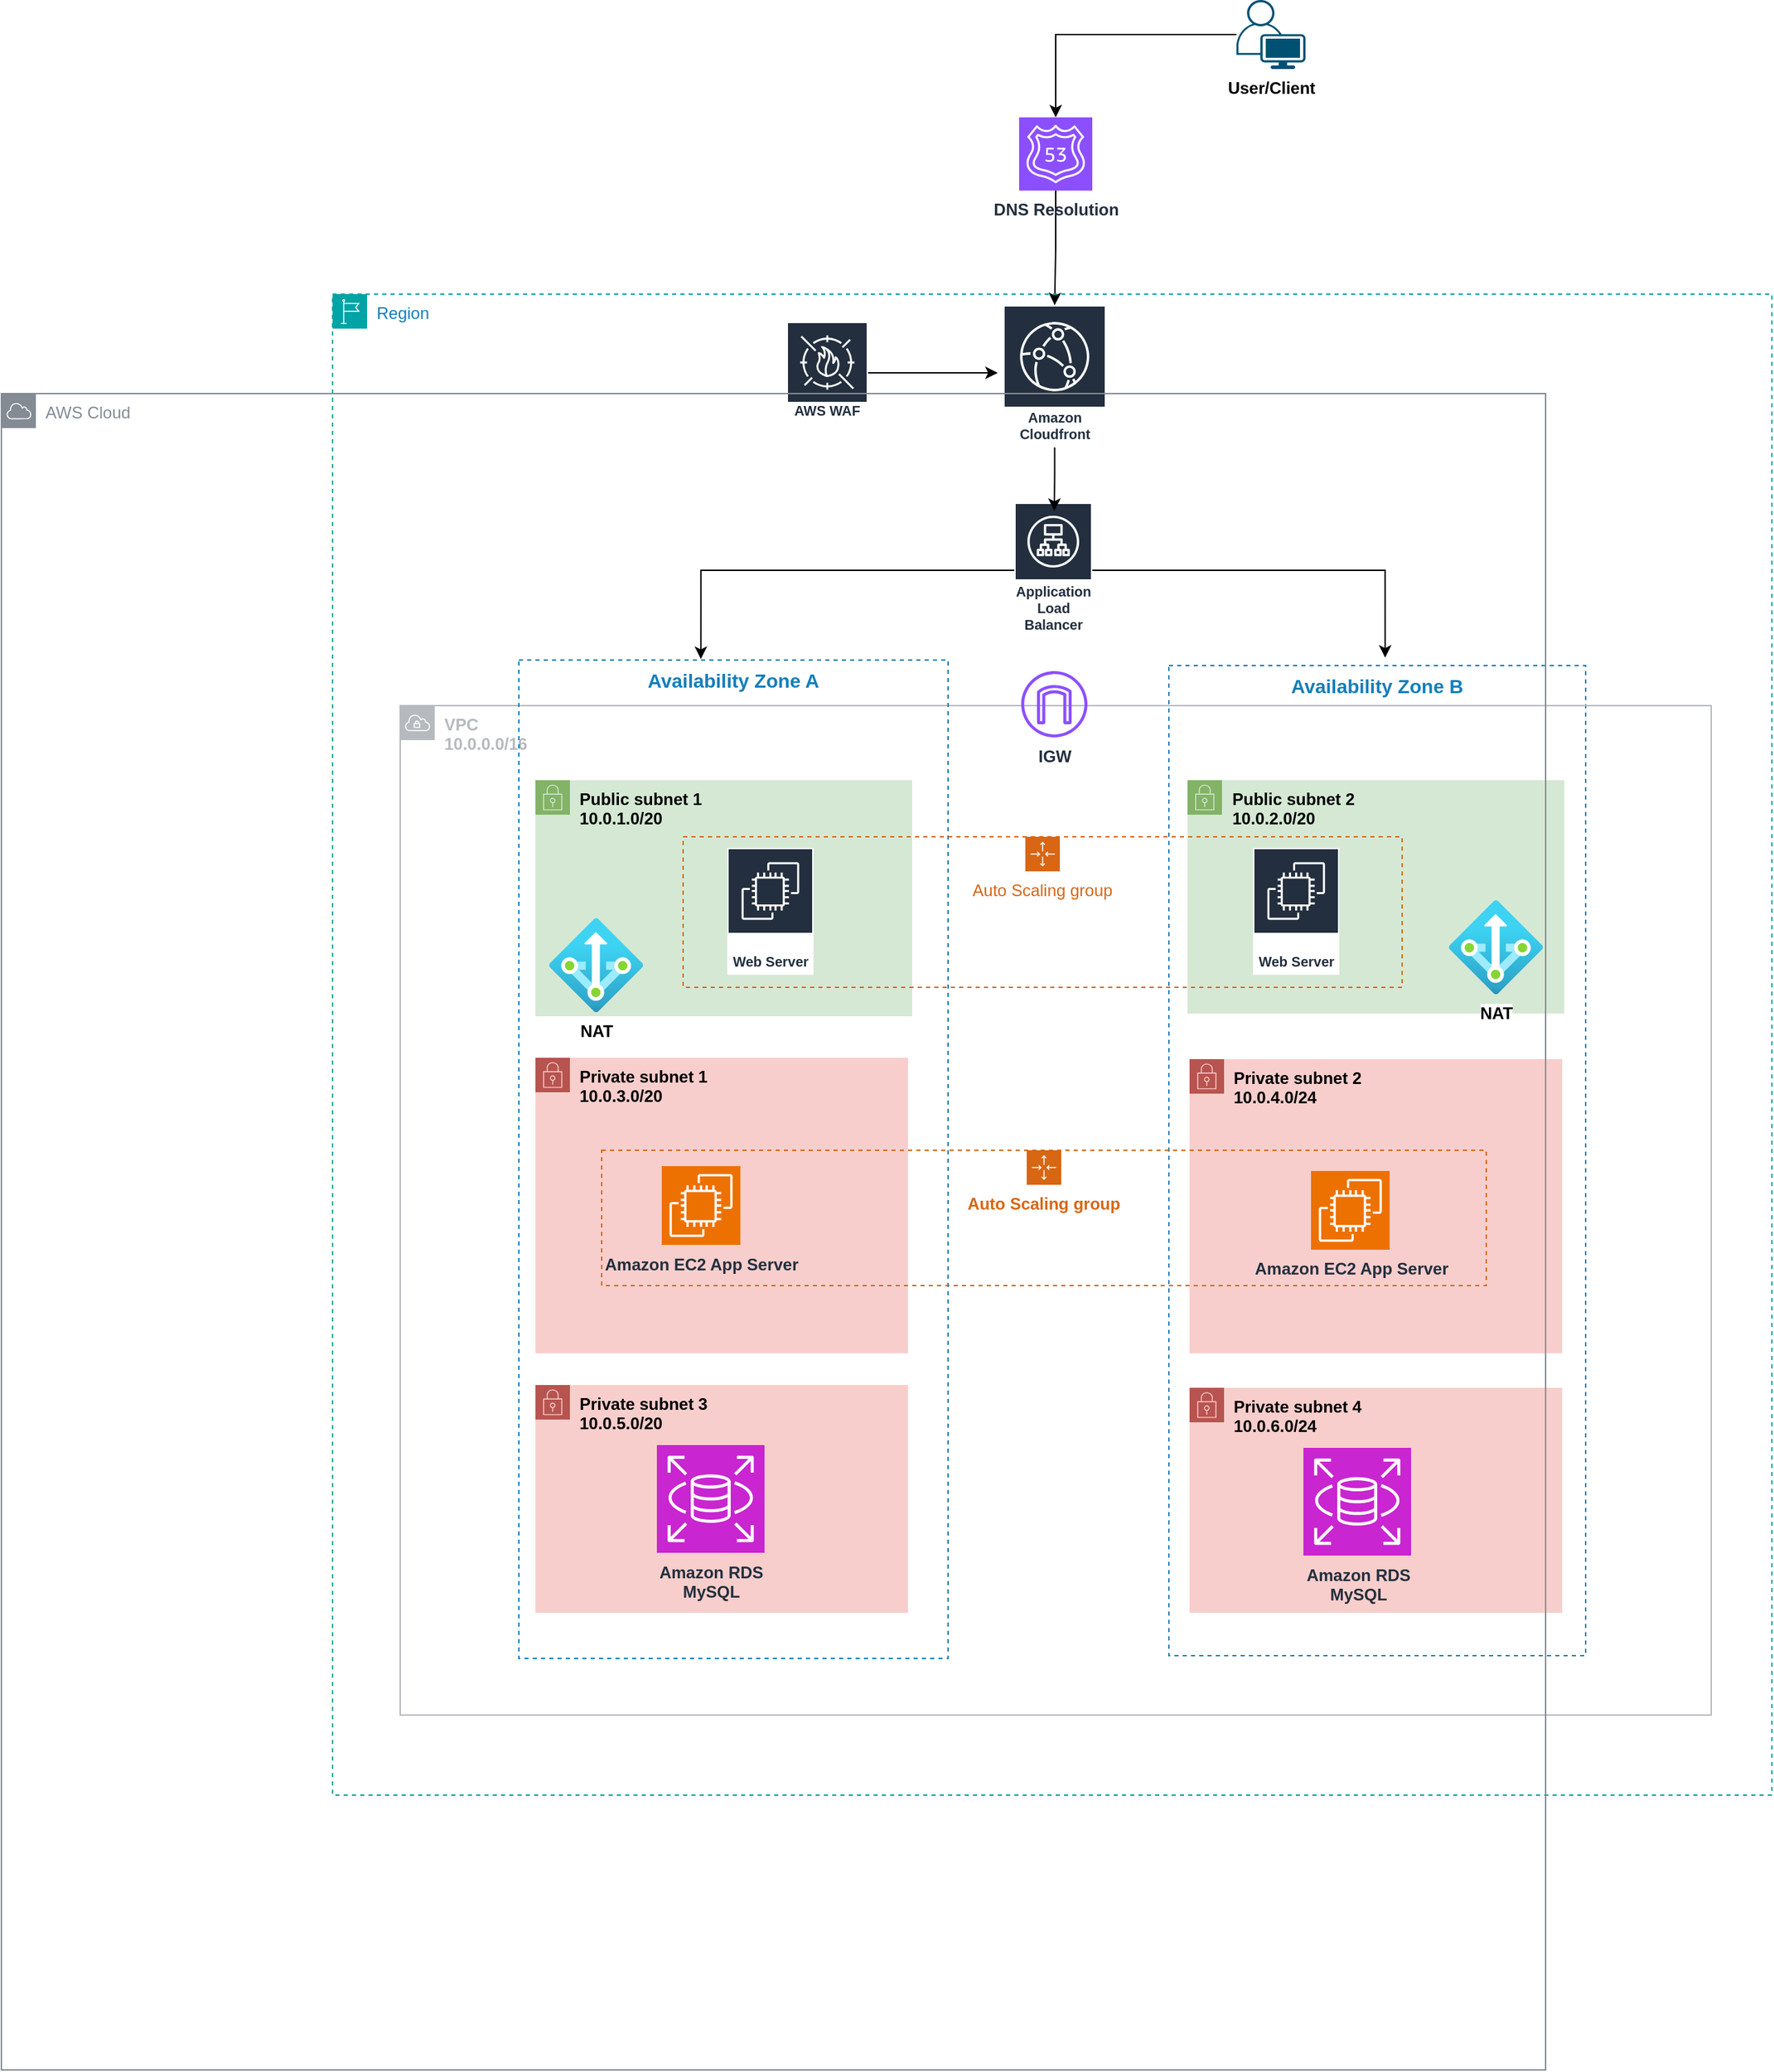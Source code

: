 <mxfile version="26.0.2">
  <diagram name="Page-1" id="Mj01vQmTqiHDOMcXLqe-">
    <mxGraphModel dx="1514" dy="1002" grid="0" gridSize="10" guides="1" tooltips="1" connect="1" arrows="1" fold="1" page="0" pageScale="1" pageWidth="850" pageHeight="1100" math="0" shadow="0">
      <root>
        <mxCell id="0" />
        <mxCell id="1" parent="0" />
        <mxCell id="mK-joGygMqxf5K3vpNRD-10" value="&lt;b&gt;&lt;font style=&quot;font-size: 14px;&quot;&gt;Availability Zone B&lt;br&gt;&lt;/font&gt;&lt;/b&gt;" style="fillColor=none;strokeColor=#147EBA;dashed=1;verticalAlign=top;fontStyle=0;fontColor=#147EBA;whiteSpace=wrap;html=1;" vertex="1" parent="1">
          <mxGeometry x="508" y="208" width="302" height="717" as="geometry" />
        </mxCell>
        <mxCell id="mK-joGygMqxf5K3vpNRD-6" value="&lt;div&gt;&lt;b&gt;VPC&lt;/b&gt;&lt;/div&gt;&lt;div&gt;&lt;b&gt;10.0.0.0/16&lt;br&gt;&lt;/b&gt;&lt;/div&gt;&lt;b&gt;&lt;br&gt;&lt;/b&gt;" style="sketch=0;outlineConnect=0;gradientColor=none;html=1;whiteSpace=wrap;fontSize=12;fontStyle=0;shape=mxgraph.aws4.group;grIcon=mxgraph.aws4.group_vpc;strokeColor=#B6BABF;fillColor=none;verticalAlign=top;align=left;spacingLeft=30;fontColor=#B6BABF;dashed=0;" vertex="1" parent="1">
          <mxGeometry x="-49" y="237" width="950" height="731" as="geometry" />
        </mxCell>
        <mxCell id="mK-joGygMqxf5K3vpNRD-9" value="&lt;b&gt;&lt;font style=&quot;font-size: 14px;&quot;&gt;Availability Zone A&lt;br&gt;&lt;/font&gt;&lt;/b&gt;" style="fillColor=none;strokeColor=#147EBA;dashed=1;verticalAlign=top;fontStyle=0;fontColor=#147EBA;whiteSpace=wrap;html=1;" vertex="1" parent="1">
          <mxGeometry x="37" y="204" width="311" height="723" as="geometry" />
        </mxCell>
        <mxCell id="mK-joGygMqxf5K3vpNRD-3" value="&lt;b&gt;User/Client&lt;/b&gt;" style="points=[[0.35,0,0],[0.98,0.51,0],[1,0.71,0],[0.67,1,0],[0,0.795,0],[0,0.65,0]];verticalLabelPosition=bottom;sketch=0;html=1;verticalAlign=top;aspect=fixed;align=center;pointerEvents=1;shape=mxgraph.cisco19.user;fillColor=#005073;strokeColor=none;" vertex="1" parent="1">
          <mxGeometry x="557" y="-274" width="50" height="50" as="geometry" />
        </mxCell>
        <mxCell id="mK-joGygMqxf5K3vpNRD-29" style="edgeStyle=orthogonalEdgeStyle;rounded=0;orthogonalLoop=1;jettySize=auto;html=1;" edge="1" parent="1" source="mK-joGygMqxf5K3vpNRD-4" target="mK-joGygMqxf5K3vpNRD-26">
          <mxGeometry relative="1" as="geometry" />
        </mxCell>
        <mxCell id="mK-joGygMqxf5K3vpNRD-4" value="&lt;b&gt;DNS Resolution&lt;br&gt;&lt;/b&gt;" style="sketch=0;points=[[0,0,0],[0.25,0,0],[0.5,0,0],[0.75,0,0],[1,0,0],[0,1,0],[0.25,1,0],[0.5,1,0],[0.75,1,0],[1,1,0],[0,0.25,0],[0,0.5,0],[0,0.75,0],[1,0.25,0],[1,0.5,0],[1,0.75,0]];outlineConnect=0;fontColor=#232F3E;fillColor=#8C4FFF;strokeColor=#ffffff;dashed=0;verticalLabelPosition=bottom;verticalAlign=top;align=center;html=1;fontSize=12;fontStyle=0;aspect=fixed;shape=mxgraph.aws4.resourceIcon;resIcon=mxgraph.aws4.route_53;" vertex="1" parent="1">
          <mxGeometry x="399.5" y="-189" width="53" height="53" as="geometry" />
        </mxCell>
        <mxCell id="mK-joGygMqxf5K3vpNRD-5" style="edgeStyle=orthogonalEdgeStyle;rounded=0;orthogonalLoop=1;jettySize=auto;html=1;entryX=0.5;entryY=0;entryDx=0;entryDy=0;entryPerimeter=0;" edge="1" parent="1" source="mK-joGygMqxf5K3vpNRD-3" target="mK-joGygMqxf5K3vpNRD-4">
          <mxGeometry relative="1" as="geometry" />
        </mxCell>
        <mxCell id="mK-joGygMqxf5K3vpNRD-7" value="&lt;b&gt;IGW&lt;/b&gt;" style="sketch=0;outlineConnect=0;fontColor=#232F3E;gradientColor=none;fillColor=#8C4FFF;strokeColor=none;dashed=0;verticalLabelPosition=bottom;verticalAlign=top;align=center;html=1;fontSize=12;fontStyle=0;aspect=fixed;pointerEvents=1;shape=mxgraph.aws4.internet_gateway;" vertex="1" parent="1">
          <mxGeometry x="401" y="212" width="48" height="48" as="geometry" />
        </mxCell>
        <mxCell id="mK-joGygMqxf5K3vpNRD-31" style="edgeStyle=orthogonalEdgeStyle;rounded=0;orthogonalLoop=1;jettySize=auto;html=1;" edge="1" parent="1" source="mK-joGygMqxf5K3vpNRD-25">
          <mxGeometry relative="1" as="geometry">
            <mxPoint x="384" y="-4" as="targetPoint" />
          </mxGeometry>
        </mxCell>
        <mxCell id="mK-joGygMqxf5K3vpNRD-25" value="AWS WAF" style="sketch=0;outlineConnect=0;fontColor=#232F3E;gradientColor=none;strokeColor=#ffffff;fillColor=#232F3E;dashed=0;verticalLabelPosition=middle;verticalAlign=bottom;align=center;html=1;whiteSpace=wrap;fontSize=10;fontStyle=1;spacing=3;shape=mxgraph.aws4.productIcon;prIcon=mxgraph.aws4.waf;" vertex="1" parent="1">
          <mxGeometry x="231" y="-41" width="59" height="74" as="geometry" />
        </mxCell>
        <mxCell id="mK-joGygMqxf5K3vpNRD-26" value="Amazon Cloudfront" style="sketch=0;outlineConnect=0;fontColor=#232F3E;gradientColor=none;strokeColor=#ffffff;fillColor=#232F3E;dashed=0;verticalLabelPosition=middle;verticalAlign=bottom;align=center;html=1;whiteSpace=wrap;fontSize=10;fontStyle=1;spacing=3;shape=mxgraph.aws4.productIcon;prIcon=mxgraph.aws4.cloudfront;" vertex="1" parent="1">
          <mxGeometry x="388" y="-53" width="74.5" height="103" as="geometry" />
        </mxCell>
        <mxCell id="mK-joGygMqxf5K3vpNRD-28" value="Application Load Balancer" style="sketch=0;outlineConnect=0;fontColor=#232F3E;gradientColor=none;strokeColor=#ffffff;fillColor=#232F3E;dashed=0;verticalLabelPosition=middle;verticalAlign=bottom;align=center;html=1;whiteSpace=wrap;fontSize=10;fontStyle=1;spacing=3;shape=mxgraph.aws4.productIcon;prIcon=mxgraph.aws4.application_load_balancer;" vertex="1" parent="1">
          <mxGeometry x="396" y="90" width="56.5" height="98" as="geometry" />
        </mxCell>
        <mxCell id="mK-joGygMqxf5K3vpNRD-32" style="edgeStyle=orthogonalEdgeStyle;rounded=0;orthogonalLoop=1;jettySize=auto;html=1;entryX=0.513;entryY=0.061;entryDx=0;entryDy=0;entryPerimeter=0;" edge="1" parent="1" source="mK-joGygMqxf5K3vpNRD-26" target="mK-joGygMqxf5K3vpNRD-28">
          <mxGeometry relative="1" as="geometry" />
        </mxCell>
        <mxCell id="mK-joGygMqxf5K3vpNRD-33" style="edgeStyle=orthogonalEdgeStyle;rounded=0;orthogonalLoop=1;jettySize=auto;html=1;entryX=0.519;entryY=-0.008;entryDx=0;entryDy=0;entryPerimeter=0;" edge="1" parent="1" source="mK-joGygMqxf5K3vpNRD-28" target="mK-joGygMqxf5K3vpNRD-10">
          <mxGeometry relative="1" as="geometry" />
        </mxCell>
        <mxCell id="mK-joGygMqxf5K3vpNRD-34" style="edgeStyle=orthogonalEdgeStyle;rounded=0;orthogonalLoop=1;jettySize=auto;html=1;entryX=0.424;entryY=-0.001;entryDx=0;entryDy=0;entryPerimeter=0;" edge="1" parent="1" source="mK-joGygMqxf5K3vpNRD-28" target="mK-joGygMqxf5K3vpNRD-9">
          <mxGeometry relative="1" as="geometry" />
        </mxCell>
        <mxCell id="mK-joGygMqxf5K3vpNRD-35" value="Region" style="points=[[0,0],[0.25,0],[0.5,0],[0.75,0],[1,0],[1,0.25],[1,0.5],[1,0.75],[1,1],[0.75,1],[0.5,1],[0.25,1],[0,1],[0,0.75],[0,0.5],[0,0.25]];outlineConnect=0;gradientColor=none;html=1;whiteSpace=wrap;fontSize=12;fontStyle=0;container=1;pointerEvents=0;collapsible=0;recursiveResize=0;shape=mxgraph.aws4.group;grIcon=mxgraph.aws4.group_region;strokeColor=#00A4A6;fillColor=none;verticalAlign=top;align=left;spacingLeft=30;fontColor=#147EBA;dashed=1;" vertex="1" parent="1">
          <mxGeometry x="-98" y="-61" width="1043" height="1087" as="geometry" />
        </mxCell>
        <mxCell id="mK-joGygMqxf5K3vpNRD-18" value="&lt;div&gt;&lt;b&gt;Private subnet 2&lt;/b&gt;&lt;/div&gt;&lt;b&gt;10.0.4.0/24&lt;br&gt;&lt;/b&gt;" style="points=[[0,0],[0.25,0],[0.5,0],[0.75,0],[1,0],[1,0.25],[1,0.5],[1,0.75],[1,1],[0.75,1],[0.5,1],[0.25,1],[0,1],[0,0.75],[0,0.5],[0,0.25]];outlineConnect=0;html=1;whiteSpace=wrap;fontSize=12;fontStyle=0;container=1;pointerEvents=0;collapsible=0;recursiveResize=0;shape=mxgraph.aws4.group;grIcon=mxgraph.aws4.group_security_group;grStroke=0;strokeColor=#b85450;fillColor=#f8cecc;verticalAlign=top;align=left;spacingLeft=30;dashed=0;" vertex="1" parent="mK-joGygMqxf5K3vpNRD-35">
          <mxGeometry x="621" y="554" width="270" height="213" as="geometry" />
        </mxCell>
        <mxCell id="mK-joGygMqxf5K3vpNRD-16" value="&lt;div&gt;&lt;b&gt;Private subnet 3&lt;/b&gt;&lt;/div&gt;&lt;b&gt;10.0.5.0/20&lt;br&gt;&lt;/b&gt;" style="points=[[0,0],[0.25,0],[0.5,0],[0.75,0],[1,0],[1,0.25],[1,0.5],[1,0.75],[1,1],[0.75,1],[0.5,1],[0.25,1],[0,1],[0,0.75],[0,0.5],[0,0.25]];outlineConnect=0;html=1;whiteSpace=wrap;fontSize=12;fontStyle=0;container=1;pointerEvents=0;collapsible=0;recursiveResize=0;shape=mxgraph.aws4.group;grIcon=mxgraph.aws4.group_security_group;grStroke=0;strokeColor=#b85450;fillColor=#f8cecc;verticalAlign=top;align=left;spacingLeft=30;dashed=0;" vertex="1" parent="mK-joGygMqxf5K3vpNRD-35">
          <mxGeometry x="147" y="790" width="270" height="165" as="geometry" />
        </mxCell>
        <mxCell id="mK-joGygMqxf5K3vpNRD-39" value="&lt;div&gt;&lt;b&gt;Amazon RDS&lt;/b&gt;&lt;/div&gt;&lt;div&gt;&lt;b&gt;MySQL&lt;br&gt;&lt;/b&gt;&lt;/div&gt;" style="sketch=0;points=[[0,0,0],[0.25,0,0],[0.5,0,0],[0.75,0,0],[1,0,0],[0,1,0],[0.25,1,0],[0.5,1,0],[0.75,1,0],[1,1,0],[0,0.25,0],[0,0.5,0],[0,0.75,0],[1,0.25,0],[1,0.5,0],[1,0.75,0]];outlineConnect=0;fontColor=#232F3E;fillColor=#C925D1;strokeColor=#ffffff;dashed=0;verticalLabelPosition=bottom;verticalAlign=top;align=center;html=1;fontSize=12;fontStyle=0;aspect=fixed;shape=mxgraph.aws4.resourceIcon;resIcon=mxgraph.aws4.rds;" vertex="1" parent="mK-joGygMqxf5K3vpNRD-16">
          <mxGeometry x="88" y="43.5" width="78" height="78" as="geometry" />
        </mxCell>
        <mxCell id="mK-joGygMqxf5K3vpNRD-17" value="&lt;div&gt;&lt;b&gt;Private subnet 4&lt;/b&gt;&lt;/div&gt;&lt;b&gt;10.0.6.0/24&lt;br&gt;&lt;/b&gt;" style="points=[[0,0],[0.25,0],[0.5,0],[0.75,0],[1,0],[1,0.25],[1,0.5],[1,0.75],[1,1],[0.75,1],[0.5,1],[0.25,1],[0,1],[0,0.75],[0,0.5],[0,0.25]];outlineConnect=0;html=1;whiteSpace=wrap;fontSize=12;fontStyle=0;container=1;pointerEvents=0;collapsible=0;recursiveResize=0;shape=mxgraph.aws4.group;grIcon=mxgraph.aws4.group_security_group;grStroke=0;strokeColor=#b85450;fillColor=#f8cecc;verticalAlign=top;align=left;spacingLeft=30;dashed=0;" vertex="1" parent="mK-joGygMqxf5K3vpNRD-35">
          <mxGeometry x="621" y="792" width="270" height="163" as="geometry" />
        </mxCell>
        <mxCell id="mK-joGygMqxf5K3vpNRD-40" value="&lt;div&gt;&lt;b&gt;Amazon RDS&lt;/b&gt;&lt;/div&gt;&lt;div&gt;&lt;b&gt;MySQL&lt;br&gt;&lt;/b&gt;&lt;/div&gt;" style="sketch=0;points=[[0,0,0],[0.25,0,0],[0.5,0,0],[0.75,0,0],[1,0,0],[0,1,0],[0.25,1,0],[0.5,1,0],[0.75,1,0],[1,1,0],[0,0.25,0],[0,0.5,0],[0,0.75,0],[1,0.25,0],[1,0.5,0],[1,0.75,0]];outlineConnect=0;fontColor=#232F3E;fillColor=#C925D1;strokeColor=#ffffff;dashed=0;verticalLabelPosition=bottom;verticalAlign=top;align=center;html=1;fontSize=12;fontStyle=0;aspect=fixed;shape=mxgraph.aws4.resourceIcon;resIcon=mxgraph.aws4.rds;" vertex="1" parent="mK-joGygMqxf5K3vpNRD-17">
          <mxGeometry x="82.5" y="43.5" width="78" height="78" as="geometry" />
        </mxCell>
        <mxCell id="mK-joGygMqxf5K3vpNRD-13" value="&lt;div&gt;&lt;b&gt;Private subnet 1&lt;/b&gt;&lt;/div&gt;&lt;b&gt;10.0.3.0/20&lt;br&gt;&lt;/b&gt;" style="points=[[0,0],[0.25,0],[0.5,0],[0.75,0],[1,0],[1,0.25],[1,0.5],[1,0.75],[1,1],[0.75,1],[0.5,1],[0.25,1],[0,1],[0,0.75],[0,0.5],[0,0.25]];outlineConnect=0;html=1;whiteSpace=wrap;fontSize=12;fontStyle=0;container=1;pointerEvents=0;collapsible=0;recursiveResize=0;shape=mxgraph.aws4.group;grIcon=mxgraph.aws4.group_security_group;grStroke=0;strokeColor=#b85450;fillColor=#f8cecc;verticalAlign=top;align=left;spacingLeft=30;dashed=0;" vertex="1" parent="mK-joGygMqxf5K3vpNRD-35">
          <mxGeometry x="147" y="553" width="270" height="214" as="geometry" />
        </mxCell>
        <mxCell id="mK-joGygMqxf5K3vpNRD-23" value="&lt;b&gt;Amazon EC2 App Server&lt;br&gt;&lt;/b&gt;" style="sketch=0;points=[[0,0,0],[0.25,0,0],[0.5,0,0],[0.75,0,0],[1,0,0],[0,1,0],[0.25,1,0],[0.5,1,0],[0.75,1,0],[1,1,0],[0,0.25,0],[0,0.5,0],[0,0.75,0],[1,0.25,0],[1,0.5,0],[1,0.75,0]];outlineConnect=0;fontColor=#232F3E;fillColor=#ED7100;strokeColor=#ffffff;dashed=0;verticalLabelPosition=bottom;verticalAlign=top;align=center;html=1;fontSize=12;fontStyle=0;aspect=fixed;shape=mxgraph.aws4.resourceIcon;resIcon=mxgraph.aws4.ec2;" vertex="1" parent="mK-joGygMqxf5K3vpNRD-13">
          <mxGeometry x="91.5" y="78.5" width="57" height="57" as="geometry" />
        </mxCell>
        <mxCell id="mK-joGygMqxf5K3vpNRD-12" value="&lt;div&gt;&lt;b&gt;Public subnet 2&lt;/b&gt;&lt;/div&gt;&lt;b&gt;10.0.2.0/20&lt;br&gt;&lt;/b&gt;" style="points=[[0,0],[0.25,0],[0.5,0],[0.75,0],[1,0],[1,0.25],[1,0.5],[1,0.75],[1,1],[0.75,1],[0.5,1],[0.25,1],[0,1],[0,0.75],[0,0.5],[0,0.25]];outlineConnect=0;html=1;whiteSpace=wrap;fontSize=12;fontStyle=0;container=1;pointerEvents=0;collapsible=0;recursiveResize=0;shape=mxgraph.aws4.group;grIcon=mxgraph.aws4.group_security_group;grStroke=0;strokeColor=#82b366;fillColor=#d5e8d4;verticalAlign=top;align=left;spacingLeft=30;dashed=0;" vertex="1" parent="mK-joGygMqxf5K3vpNRD-35">
          <mxGeometry x="619.5" y="352" width="273" height="169" as="geometry" />
        </mxCell>
        <mxCell id="mK-joGygMqxf5K3vpNRD-20" value="&lt;b&gt;NAT&lt;/b&gt;" style="image;aspect=fixed;html=1;points=[];align=center;fontSize=12;image=img/lib/azure2/networking/NAT.svg;" vertex="1" parent="mK-joGygMqxf5K3vpNRD-12">
          <mxGeometry x="189.5" y="87" width="68" height="68" as="geometry" />
        </mxCell>
        <mxCell id="mK-joGygMqxf5K3vpNRD-11" value="&lt;div&gt;&lt;b&gt;Public subnet 1&lt;/b&gt;&lt;/div&gt;&lt;b&gt;10.0.1.0/20&lt;br&gt;&lt;/b&gt;" style="points=[[0,0],[0.25,0],[0.5,0],[0.75,0],[1,0],[1,0.25],[1,0.5],[1,0.75],[1,1],[0.75,1],[0.5,1],[0.25,1],[0,1],[0,0.75],[0,0.5],[0,0.25]];outlineConnect=0;html=1;whiteSpace=wrap;fontSize=12;fontStyle=0;container=1;pointerEvents=0;collapsible=0;recursiveResize=0;shape=mxgraph.aws4.group;grIcon=mxgraph.aws4.group_security_group;grStroke=0;strokeColor=#82b366;fillColor=#d5e8d4;verticalAlign=top;align=left;spacingLeft=30;dashed=0;" vertex="1" parent="mK-joGygMqxf5K3vpNRD-35">
          <mxGeometry x="147" y="352" width="273" height="171" as="geometry" />
        </mxCell>
        <mxCell id="mK-joGygMqxf5K3vpNRD-38" value="&lt;b&gt;Auto Scaling group&lt;/b&gt;" style="points=[[0,0],[0.25,0],[0.5,0],[0.75,0],[1,0],[1,0.25],[1,0.5],[1,0.75],[1,1],[0.75,1],[0.5,1],[0.25,1],[0,1],[0,0.75],[0,0.5],[0,0.25]];outlineConnect=0;gradientColor=none;html=1;whiteSpace=wrap;fontSize=12;fontStyle=0;container=1;pointerEvents=0;collapsible=0;recursiveResize=0;shape=mxgraph.aws4.groupCenter;grIcon=mxgraph.aws4.group_auto_scaling_group;grStroke=1;strokeColor=#D86613;fillColor=none;verticalAlign=top;align=center;fontColor=#D86613;dashed=1;spacingTop=25;" vertex="1" parent="1">
          <mxGeometry x="97" y="559" width="641" height="98" as="geometry" />
        </mxCell>
        <mxCell id="mK-joGygMqxf5K3vpNRD-24" value="&lt;b&gt;Amazon EC2 App Server&lt;br&gt;&lt;/b&gt;" style="sketch=0;points=[[0,0,0],[0.25,0,0],[0.5,0,0],[0.75,0,0],[1,0,0],[0,1,0],[0.25,1,0],[0.5,1,0],[0.75,1,0],[1,1,0],[0,0.25,0],[0,0.5,0],[0,0.75,0],[1,0.25,0],[1,0.5,0],[1,0.75,0]];outlineConnect=0;fontColor=#232F3E;fillColor=#ED7100;strokeColor=#ffffff;dashed=0;verticalLabelPosition=bottom;verticalAlign=top;align=center;html=1;fontSize=12;fontStyle=0;aspect=fixed;shape=mxgraph.aws4.resourceIcon;resIcon=mxgraph.aws4.ec2;" vertex="1" parent="mK-joGygMqxf5K3vpNRD-38">
          <mxGeometry x="514" y="15" width="57" height="57" as="geometry" />
        </mxCell>
        <mxCell id="mK-joGygMqxf5K3vpNRD-19" value="&lt;b&gt;NAT&lt;/b&gt;" style="image;aspect=fixed;html=1;points=[];align=center;fontSize=12;image=img/lib/azure2/networking/NAT.svg;" vertex="1" parent="1">
          <mxGeometry x="59" y="391" width="68" height="68" as="geometry" />
        </mxCell>
        <mxCell id="mK-joGygMqxf5K3vpNRD-42" value="&lt;b&gt;Web Server&lt;br&gt;&lt;/b&gt;" style="sketch=0;outlineConnect=0;fontColor=#232F3E;gradientColor=none;strokeColor=#ffffff;fillColor=#232F3E;dashed=0;verticalLabelPosition=middle;verticalAlign=bottom;align=center;html=1;whiteSpace=wrap;fontSize=10;fontStyle=1;spacing=3;shape=mxgraph.aws4.productIcon;prIcon=mxgraph.aws4.ec2;" vertex="1" parent="1">
          <mxGeometry x="188" y="340" width="62.5" height="92" as="geometry" />
        </mxCell>
        <mxCell id="mK-joGygMqxf5K3vpNRD-43" value="&lt;b&gt;Web Server&lt;br&gt;&lt;/b&gt;" style="sketch=0;outlineConnect=0;fontColor=#232F3E;gradientColor=none;strokeColor=#ffffff;fillColor=#232F3E;dashed=0;verticalLabelPosition=middle;verticalAlign=bottom;align=center;html=1;whiteSpace=wrap;fontSize=10;fontStyle=1;spacing=3;shape=mxgraph.aws4.productIcon;prIcon=mxgraph.aws4.ec2;" vertex="1" parent="1">
          <mxGeometry x="569" y="340" width="62.5" height="92" as="geometry" />
        </mxCell>
        <mxCell id="mK-joGygMqxf5K3vpNRD-46" value="Auto Scaling group" style="points=[[0,0],[0.25,0],[0.5,0],[0.75,0],[1,0],[1,0.25],[1,0.5],[1,0.75],[1,1],[0.75,1],[0.5,1],[0.25,1],[0,1],[0,0.75],[0,0.5],[0,0.25]];outlineConnect=0;gradientColor=none;html=1;whiteSpace=wrap;fontSize=12;fontStyle=0;container=1;pointerEvents=0;collapsible=0;recursiveResize=0;shape=mxgraph.aws4.groupCenter;grIcon=mxgraph.aws4.group_auto_scaling_group;grStroke=1;strokeColor=#D86613;fillColor=none;verticalAlign=top;align=center;fontColor=#D86613;dashed=1;spacingTop=25;" vertex="1" parent="1">
          <mxGeometry x="156" y="332" width="521" height="109" as="geometry" />
        </mxCell>
        <mxCell id="mK-joGygMqxf5K3vpNRD-41" value="AWS Cloud" style="sketch=0;outlineConnect=0;gradientColor=none;html=1;whiteSpace=wrap;fontSize=12;fontStyle=0;shape=mxgraph.aws4.group;grIcon=mxgraph.aws4.group_aws_cloud;strokeColor=#858B94;fillColor=none;verticalAlign=top;align=left;spacingLeft=30;fontColor=#858B94;dashed=0;" vertex="1" parent="mK-joGygMqxf5K3vpNRD-46">
          <mxGeometry x="-494" y="-321" width="1119" height="1214" as="geometry" />
        </mxCell>
      </root>
    </mxGraphModel>
  </diagram>
</mxfile>
